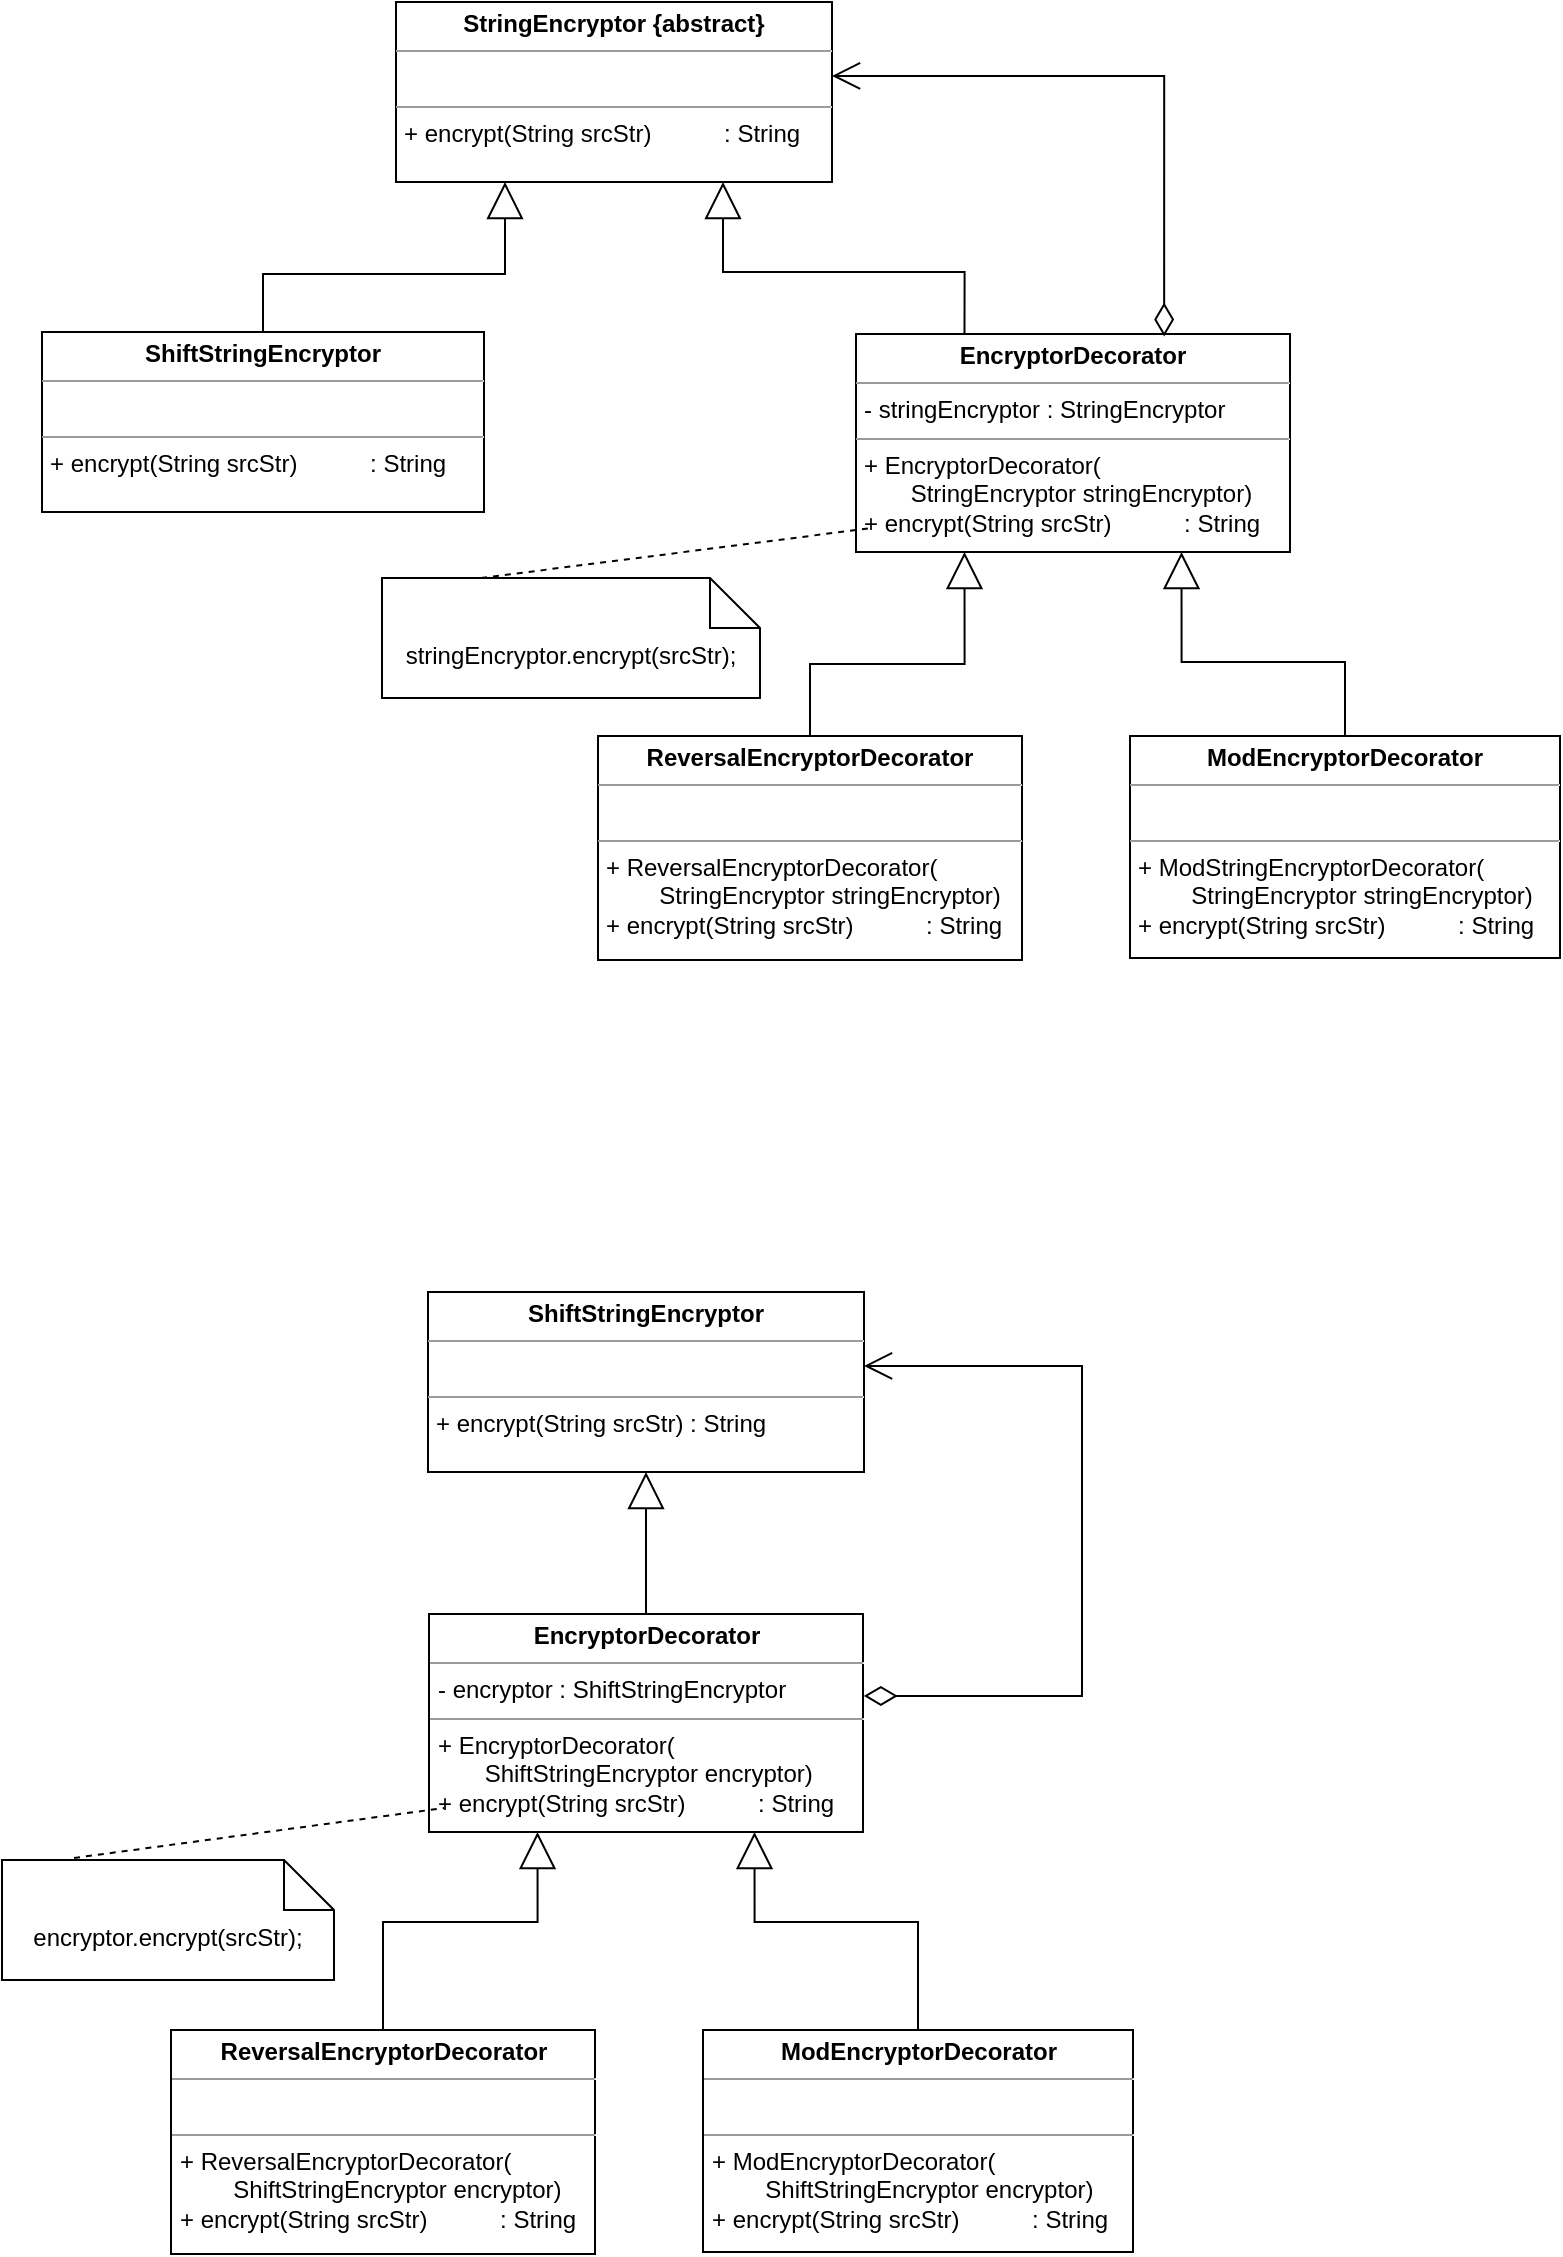 <mxfile version="19.0.3" type="device"><diagram id="C5RBs43oDa-KdzZeNtuy" name="Page-1"><mxGraphModel dx="958" dy="560" grid="0" gridSize="10" guides="1" tooltips="1" connect="1" arrows="1" fold="1" page="0" pageScale="1" pageWidth="827" pageHeight="1169" math="0" shadow="0"><root><mxCell id="WIyWlLk6GJQsqaUBKTNV-0"/><mxCell id="WIyWlLk6GJQsqaUBKTNV-1" parent="WIyWlLk6GJQsqaUBKTNV-0"/><mxCell id="zPlGedOxuGqGqCXQGD2z-0" value="&lt;p style=&quot;margin:0px;margin-top:4px;text-align:center;&quot;&gt;&lt;b&gt;StringEncryptor {abstract}&lt;/b&gt;&lt;/p&gt;&lt;hr size=&quot;1&quot;&gt;&lt;p style=&quot;margin:0px;margin-left:4px;&quot;&gt;&amp;nbsp;&lt;/p&gt;&lt;hr size=&quot;1&quot;&gt;&lt;p style=&quot;margin:0px;margin-left:4px;&quot;&gt;+ encrypt(String srcStr)&lt;span style=&quot;white-space: pre;&quot;&gt;&#9;&lt;/span&gt;&lt;span style=&quot;white-space: pre;&quot;&gt;&#9;&lt;/span&gt;: String&lt;/p&gt;" style="verticalAlign=top;align=left;overflow=fill;fontSize=12;fontFamily=Helvetica;html=1;" vertex="1" parent="WIyWlLk6GJQsqaUBKTNV-1"><mxGeometry x="273" y="165" width="218" height="90" as="geometry"/></mxCell><mxCell id="zPlGedOxuGqGqCXQGD2z-1" value="&lt;p style=&quot;margin:0px;margin-top:4px;text-align:center;&quot;&gt;&lt;b&gt;EncryptorDecorator&lt;/b&gt;&lt;/p&gt;&lt;hr size=&quot;1&quot;&gt;&lt;p style=&quot;margin:0px;margin-left:4px;&quot;&gt;- stringEncryptor : StringEncryptor&lt;/p&gt;&lt;hr size=&quot;1&quot;&gt;&lt;p style=&quot;margin:0px;margin-left:4px;&quot;&gt;+ EncryptorDecorator(&lt;/p&gt;&lt;p style=&quot;margin:0px;margin-left:4px;&quot;&gt;&amp;nbsp; &amp;nbsp; &amp;nbsp; &amp;nbsp;StringEncryptor stringEncryptor)&lt;/p&gt;&lt;p style=&quot;margin:0px;margin-left:4px;&quot;&gt;+ encrypt(String srcStr)&lt;span style=&quot;white-space: pre;&quot;&gt;&#9;&lt;span style=&quot;white-space: pre;&quot;&gt;&#9;&lt;/span&gt;&lt;/span&gt;: String&lt;/p&gt;" style="verticalAlign=top;align=left;overflow=fill;fontSize=12;fontFamily=Helvetica;html=1;" vertex="1" parent="WIyWlLk6GJQsqaUBKTNV-1"><mxGeometry x="503" y="331" width="217" height="109" as="geometry"/></mxCell><mxCell id="zPlGedOxuGqGqCXQGD2z-2" value="&lt;p style=&quot;margin:0px;margin-top:4px;text-align:center;&quot;&gt;&lt;b&gt;ShiftStringEncryptor&lt;/b&gt;&lt;/p&gt;&lt;hr size=&quot;1&quot;&gt;&lt;p style=&quot;margin:0px;margin-left:4px;&quot;&gt;&amp;nbsp;&lt;/p&gt;&lt;hr size=&quot;1&quot;&gt;&lt;p style=&quot;margin:0px;margin-left:4px;&quot;&gt;+ encrypt(String srcStr) &lt;span style=&quot;white-space: pre;&quot;&gt;&#9;&lt;/span&gt;&lt;span style=&quot;white-space: pre;&quot;&gt;&#9;&lt;/span&gt;: String&lt;/p&gt;" style="verticalAlign=top;align=left;overflow=fill;fontSize=12;fontFamily=Helvetica;html=1;" vertex="1" parent="WIyWlLk6GJQsqaUBKTNV-1"><mxGeometry x="96" y="330" width="221" height="90" as="geometry"/></mxCell><mxCell id="zPlGedOxuGqGqCXQGD2z-3" value="" style="endArrow=block;endSize=16;endFill=0;html=1;rounded=0;exitX=0.25;exitY=0;exitDx=0;exitDy=0;edgeStyle=orthogonalEdgeStyle;entryX=0.75;entryY=1;entryDx=0;entryDy=0;" edge="1" parent="WIyWlLk6GJQsqaUBKTNV-1" source="zPlGedOxuGqGqCXQGD2z-1" target="zPlGedOxuGqGqCXQGD2z-0"><mxGeometry width="160" relative="1" as="geometry"><mxPoint x="344" y="344" as="sourcePoint"/><mxPoint x="501" y="276" as="targetPoint"/><Array as="points"><mxPoint x="557" y="300"/><mxPoint x="437" y="300"/></Array></mxGeometry></mxCell><mxCell id="zPlGedOxuGqGqCXQGD2z-5" value="" style="endArrow=open;html=1;endSize=12;startArrow=diamondThin;startSize=14;startFill=0;edgeStyle=orthogonalEdgeStyle;align=left;verticalAlign=bottom;rounded=0;exitX=0.71;exitY=0.011;exitDx=0;exitDy=0;exitPerimeter=0;entryX=1;entryY=0.411;entryDx=0;entryDy=0;entryPerimeter=0;" edge="1" parent="WIyWlLk6GJQsqaUBKTNV-1" source="zPlGedOxuGqGqCXQGD2z-1" target="zPlGedOxuGqGqCXQGD2z-0"><mxGeometry x="-1" y="3" relative="1" as="geometry"><mxPoint x="361" y="465" as="sourcePoint"/><mxPoint x="521" y="465" as="targetPoint"/><Array as="points"><mxPoint x="657" y="202"/></Array></mxGeometry></mxCell><mxCell id="zPlGedOxuGqGqCXQGD2z-6" value="" style="endArrow=block;endSize=16;endFill=0;html=1;rounded=0;exitX=0.5;exitY=0;exitDx=0;exitDy=0;entryX=0.25;entryY=1;entryDx=0;entryDy=0;edgeStyle=orthogonalEdgeStyle;" edge="1" parent="WIyWlLk6GJQsqaUBKTNV-1" source="zPlGedOxuGqGqCXQGD2z-2" target="zPlGedOxuGqGqCXQGD2z-0"><mxGeometry width="160" relative="1" as="geometry"><mxPoint x="209" y="478" as="sourcePoint"/><mxPoint x="369" y="478" as="targetPoint"/><Array as="points"><mxPoint x="207" y="301"/><mxPoint x="328" y="301"/></Array></mxGeometry></mxCell><mxCell id="zPlGedOxuGqGqCXQGD2z-7" value="&lt;p style=&quot;margin:0px;margin-top:4px;text-align:center;&quot;&gt;&lt;b&gt;ReversalEncryptorDecorator&lt;/b&gt;&lt;/p&gt;&lt;hr size=&quot;1&quot;&gt;&lt;p style=&quot;margin:0px;margin-left:4px;&quot;&gt;&lt;br&gt;&lt;/p&gt;&lt;hr size=&quot;1&quot;&gt;&lt;p style=&quot;margin:0px;margin-left:4px;&quot;&gt;+ ReversalEncryptorDecorator(&lt;/p&gt;&lt;p style=&quot;margin:0px;margin-left:4px;&quot;&gt;&amp;nbsp; &amp;nbsp; &amp;nbsp; &amp;nbsp; StringEncryptor stringEncryptor)&lt;/p&gt;&lt;p style=&quot;margin:0px;margin-left:4px;&quot;&gt;+ encrypt(String srcStr)&lt;span style=&quot;white-space: pre;&quot;&gt;&#9;&lt;/span&gt;&lt;span style=&quot;white-space: pre;&quot;&gt;&#9;&lt;/span&gt;: String&lt;/p&gt;" style="verticalAlign=top;align=left;overflow=fill;fontSize=12;fontFamily=Helvetica;html=1;" vertex="1" parent="WIyWlLk6GJQsqaUBKTNV-1"><mxGeometry x="374" y="532" width="212" height="112" as="geometry"/></mxCell><mxCell id="zPlGedOxuGqGqCXQGD2z-8" value="&lt;p style=&quot;margin:0px;margin-top:4px;text-align:center;&quot;&gt;&lt;b&gt;ModEncryptorDecorator&lt;/b&gt;&lt;/p&gt;&lt;hr size=&quot;1&quot;&gt;&lt;p style=&quot;margin:0px;margin-left:4px;&quot;&gt;&lt;br&gt;&lt;/p&gt;&lt;hr size=&quot;1&quot;&gt;&lt;p style=&quot;margin:0px;margin-left:4px;&quot;&gt;+ ModStringEncryptorDecorator(&lt;/p&gt;&lt;p style=&quot;margin:0px;margin-left:4px;&quot;&gt;&amp;nbsp; &amp;nbsp; &amp;nbsp; &amp;nbsp; StringEncryptor stringEncryptor)&lt;/p&gt;&lt;p style=&quot;margin:0px;margin-left:4px;&quot;&gt;+ encrypt(String srcStr)&lt;span style=&quot;white-space: pre;&quot;&gt;&#9;&lt;/span&gt;&lt;span style=&quot;white-space: pre;&quot;&gt;&#9;&lt;/span&gt;: String&lt;/p&gt;" style="verticalAlign=top;align=left;overflow=fill;fontSize=12;fontFamily=Helvetica;html=1;" vertex="1" parent="WIyWlLk6GJQsqaUBKTNV-1"><mxGeometry x="640" y="532" width="215" height="111" as="geometry"/></mxCell><mxCell id="zPlGedOxuGqGqCXQGD2z-9" value="" style="endArrow=block;endSize=16;endFill=0;html=1;rounded=0;exitX=0.5;exitY=0;exitDx=0;exitDy=0;entryX=0.25;entryY=1;entryDx=0;entryDy=0;edgeStyle=orthogonalEdgeStyle;" edge="1" parent="WIyWlLk6GJQsqaUBKTNV-1" source="zPlGedOxuGqGqCXQGD2z-7" target="zPlGedOxuGqGqCXQGD2z-1"><mxGeometry width="160" relative="1" as="geometry"><mxPoint x="188" y="493" as="sourcePoint"/><mxPoint x="348" y="493" as="targetPoint"/><Array as="points"><mxPoint x="480" y="496"/><mxPoint x="557" y="496"/></Array></mxGeometry></mxCell><mxCell id="zPlGedOxuGqGqCXQGD2z-10" value="" style="endArrow=block;endSize=16;endFill=0;html=1;rounded=0;exitX=0.5;exitY=0;exitDx=0;exitDy=0;entryX=0.75;entryY=1;entryDx=0;entryDy=0;edgeStyle=orthogonalEdgeStyle;" edge="1" parent="WIyWlLk6GJQsqaUBKTNV-1" source="zPlGedOxuGqGqCXQGD2z-8" target="zPlGedOxuGqGqCXQGD2z-1"><mxGeometry width="160" relative="1" as="geometry"><mxPoint x="803" y="364" as="sourcePoint"/><mxPoint x="963" y="364" as="targetPoint"/><Array as="points"><mxPoint x="748" y="495"/><mxPoint x="666" y="495"/></Array></mxGeometry></mxCell><mxCell id="zPlGedOxuGqGqCXQGD2z-11" value="&lt;p style=&quot;margin:0px;margin-top:4px;text-align:center;&quot;&gt;&lt;b&gt;ShiftStringEncryptor&lt;/b&gt;&lt;br&gt;&lt;/p&gt;&lt;hr size=&quot;1&quot;&gt;&lt;p style=&quot;margin:0px;margin-left:4px;&quot;&gt;&amp;nbsp;&lt;/p&gt;&lt;hr size=&quot;1&quot;&gt;&lt;p style=&quot;margin:0px;margin-left:4px;&quot;&gt;+ encrypt(String srcStr)&lt;span style=&quot;&quot;&gt;&#9;&lt;/span&gt;&lt;span style=&quot;&quot;&gt;&#9;&lt;/span&gt;: String&lt;/p&gt;" style="verticalAlign=top;align=left;overflow=fill;fontSize=12;fontFamily=Helvetica;html=1;" vertex="1" parent="WIyWlLk6GJQsqaUBKTNV-1"><mxGeometry x="289" y="810" width="218" height="90" as="geometry"/></mxCell><mxCell id="zPlGedOxuGqGqCXQGD2z-12" value="&lt;p style=&quot;margin:0px;margin-top:4px;text-align:center;&quot;&gt;&lt;b&gt;EncryptorDecorator&lt;/b&gt;&lt;/p&gt;&lt;hr size=&quot;1&quot;&gt;&lt;p style=&quot;margin:0px;margin-left:4px;&quot;&gt;- encryptor : ShiftStringEncryptor&lt;/p&gt;&lt;hr size=&quot;1&quot;&gt;&lt;p style=&quot;margin:0px;margin-left:4px;&quot;&gt;+ EncryptorDecorator(&lt;/p&gt;&lt;p style=&quot;margin:0px;margin-left:4px;&quot;&gt;&amp;nbsp; &amp;nbsp; &amp;nbsp; &amp;nbsp;ShiftStringEncryptor encryptor)&lt;/p&gt;&lt;p style=&quot;margin:0px;margin-left:4px;&quot;&gt;+ encrypt(String srcStr)&lt;span style=&quot;white-space: pre;&quot;&gt;&#9;&lt;span style=&quot;white-space: pre;&quot;&gt;&#9;&lt;/span&gt;&lt;/span&gt;: String&lt;/p&gt;" style="verticalAlign=top;align=left;overflow=fill;fontSize=12;fontFamily=Helvetica;html=1;" vertex="1" parent="WIyWlLk6GJQsqaUBKTNV-1"><mxGeometry x="289.5" y="971" width="217" height="109" as="geometry"/></mxCell><mxCell id="zPlGedOxuGqGqCXQGD2z-15" value="" style="endArrow=open;html=1;endSize=12;startArrow=diamondThin;startSize=14;startFill=0;edgeStyle=orthogonalEdgeStyle;align=left;verticalAlign=bottom;rounded=0;exitX=1.002;exitY=0.376;exitDx=0;exitDy=0;exitPerimeter=0;entryX=1;entryY=0.411;entryDx=0;entryDy=0;entryPerimeter=0;" edge="1" source="zPlGedOxuGqGqCXQGD2z-12" target="zPlGedOxuGqGqCXQGD2z-11" parent="WIyWlLk6GJQsqaUBKTNV-1"><mxGeometry x="-1" y="3" relative="1" as="geometry"><mxPoint x="380" y="1110" as="sourcePoint"/><mxPoint x="540" y="1110" as="targetPoint"/><Array as="points"><mxPoint x="616" y="1012"/><mxPoint x="616" y="847"/></Array></mxGeometry></mxCell><mxCell id="zPlGedOxuGqGqCXQGD2z-17" value="&lt;p style=&quot;margin:0px;margin-top:4px;text-align:center;&quot;&gt;&lt;b&gt;ReversalEncryptorDecorator&lt;/b&gt;&lt;/p&gt;&lt;hr size=&quot;1&quot;&gt;&lt;p style=&quot;margin:0px;margin-left:4px;&quot;&gt;&lt;br&gt;&lt;/p&gt;&lt;hr size=&quot;1&quot;&gt;&lt;p style=&quot;margin:0px;margin-left:4px;&quot;&gt;+ ReversalEncryptorDecorator(&lt;/p&gt;&lt;p style=&quot;margin:0px;margin-left:4px;&quot;&gt;&amp;nbsp; &amp;nbsp; &amp;nbsp; &amp;nbsp; ShiftStringEncryptor encryptor)&lt;/p&gt;&lt;p style=&quot;margin:0px;margin-left:4px;&quot;&gt;+ encrypt(String srcStr)&lt;span style=&quot;white-space: pre;&quot;&gt;&#9;&lt;/span&gt;&lt;span style=&quot;white-space: pre;&quot;&gt;&#9;&lt;/span&gt;: String&lt;/p&gt;" style="verticalAlign=top;align=left;overflow=fill;fontSize=12;fontFamily=Helvetica;html=1;" vertex="1" parent="WIyWlLk6GJQsqaUBKTNV-1"><mxGeometry x="160.5" y="1179" width="212" height="112" as="geometry"/></mxCell><mxCell id="zPlGedOxuGqGqCXQGD2z-18" value="&lt;p style=&quot;margin:0px;margin-top:4px;text-align:center;&quot;&gt;&lt;b&gt;ModEncryptorDecorator&lt;/b&gt;&lt;/p&gt;&lt;hr size=&quot;1&quot;&gt;&lt;p style=&quot;margin:0px;margin-left:4px;&quot;&gt;&lt;br&gt;&lt;/p&gt;&lt;hr size=&quot;1&quot;&gt;&lt;p style=&quot;margin:0px;margin-left:4px;&quot;&gt;+ ModEncryptorDecorator(&lt;/p&gt;&lt;p style=&quot;margin:0px;margin-left:4px;&quot;&gt;&amp;nbsp; &amp;nbsp; &amp;nbsp; &amp;nbsp; ShiftStringEncryptor encryptor)&lt;/p&gt;&lt;p style=&quot;margin:0px;margin-left:4px;&quot;&gt;+ encrypt(String srcStr)&lt;span style=&quot;white-space: pre;&quot;&gt;&#9;&lt;/span&gt;&lt;span style=&quot;white-space: pre;&quot;&gt;&#9;&lt;/span&gt;: String&lt;/p&gt;" style="verticalAlign=top;align=left;overflow=fill;fontSize=12;fontFamily=Helvetica;html=1;" vertex="1" parent="WIyWlLk6GJQsqaUBKTNV-1"><mxGeometry x="426.5" y="1179" width="215" height="111" as="geometry"/></mxCell><mxCell id="zPlGedOxuGqGqCXQGD2z-19" value="" style="endArrow=block;endSize=16;endFill=0;html=1;rounded=0;exitX=0.5;exitY=0;exitDx=0;exitDy=0;entryX=0.25;entryY=1;entryDx=0;entryDy=0;edgeStyle=orthogonalEdgeStyle;" edge="1" source="zPlGedOxuGqGqCXQGD2z-17" target="zPlGedOxuGqGqCXQGD2z-12" parent="WIyWlLk6GJQsqaUBKTNV-1"><mxGeometry width="160" relative="1" as="geometry"><mxPoint x="-25.5" y="1133" as="sourcePoint"/><mxPoint x="134.5" y="1133" as="targetPoint"/><Array as="points"><mxPoint x="266.5" y="1125"/><mxPoint x="343.5" y="1125"/></Array></mxGeometry></mxCell><mxCell id="zPlGedOxuGqGqCXQGD2z-20" value="" style="endArrow=block;endSize=16;endFill=0;html=1;rounded=0;exitX=0.5;exitY=0;exitDx=0;exitDy=0;entryX=0.75;entryY=1;entryDx=0;entryDy=0;edgeStyle=orthogonalEdgeStyle;" edge="1" source="zPlGedOxuGqGqCXQGD2z-18" target="zPlGedOxuGqGqCXQGD2z-12" parent="WIyWlLk6GJQsqaUBKTNV-1"><mxGeometry width="160" relative="1" as="geometry"><mxPoint x="589.5" y="1004" as="sourcePoint"/><mxPoint x="749.5" y="1004" as="targetPoint"/><Array as="points"><mxPoint x="534.5" y="1125"/><mxPoint x="452.5" y="1125"/></Array></mxGeometry></mxCell><mxCell id="zPlGedOxuGqGqCXQGD2z-21" value="" style="endArrow=block;endSize=16;endFill=0;html=1;rounded=0;exitX=0.5;exitY=0;exitDx=0;exitDy=0;entryX=0.5;entryY=1;entryDx=0;entryDy=0;" edge="1" parent="WIyWlLk6GJQsqaUBKTNV-1" source="zPlGedOxuGqGqCXQGD2z-12" target="zPlGedOxuGqGqCXQGD2z-11"><mxGeometry width="160" relative="1" as="geometry"><mxPoint x="392" y="929" as="sourcePoint"/><mxPoint x="552" y="929" as="targetPoint"/></mxGeometry></mxCell><mxCell id="zPlGedOxuGqGqCXQGD2z-22" value="stringEncryptor.encrypt(srcStr);" style="shape=note2;boundedLbl=1;whiteSpace=wrap;html=1;size=25;verticalAlign=top;align=center;" vertex="1" parent="WIyWlLk6GJQsqaUBKTNV-1"><mxGeometry x="266" y="453" width="189" height="60" as="geometry"/></mxCell><mxCell id="zPlGedOxuGqGqCXQGD2z-23" value="" style="endArrow=none;html=1;rounded=0;exitX=0.262;exitY=0;exitDx=0;exitDy=0;exitPerimeter=0;dashed=1;" edge="1" parent="WIyWlLk6GJQsqaUBKTNV-1" source="zPlGedOxuGqGqCXQGD2z-22"><mxGeometry relative="1" as="geometry"><mxPoint x="365" y="419" as="sourcePoint"/><mxPoint x="511" y="428" as="targetPoint"/></mxGeometry></mxCell><mxCell id="zPlGedOxuGqGqCXQGD2z-26" value="encryptor.encrypt(srcStr);" style="shape=note2;boundedLbl=1;whiteSpace=wrap;html=1;size=25;verticalAlign=top;align=center;" vertex="1" parent="WIyWlLk6GJQsqaUBKTNV-1"><mxGeometry x="76" y="1094" width="166" height="60" as="geometry"/></mxCell><mxCell id="zPlGedOxuGqGqCXQGD2z-27" value="" style="endArrow=none;html=1;rounded=0;dashed=1;exitX=0.217;exitY=-0.017;exitDx=0;exitDy=0;exitPerimeter=0;entryX=0.035;entryY=0.89;entryDx=0;entryDy=0;entryPerimeter=0;" edge="1" parent="WIyWlLk6GJQsqaUBKTNV-1" source="zPlGedOxuGqGqCXQGD2z-26" target="zPlGedOxuGqGqCXQGD2z-12"><mxGeometry relative="1" as="geometry"><mxPoint x="163" y="1004" as="sourcePoint"/><mxPoint x="323" y="1004" as="targetPoint"/></mxGeometry></mxCell></root></mxGraphModel></diagram></mxfile>
